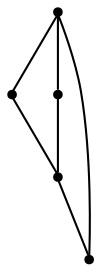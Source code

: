graph {
  node [shape=point,comment="{\"directed\":false,\"doi\":\"10.1007/978-3-031-49275-4_3\",\"figure\":\"5 (1)\"}"]

  v0 [pos="862.0081512641696,555.9449419011476"]
  v1 [pos="1030.1682941620345,219.6291594584642"]
  v2 [pos="862.0081512641697,387.78692350452906"]
  v3 [pos="1030.1682941620345,387.78717785508263"]
  v4 [pos="1030.1682941620345,555.9451962517011"]

  v0 -- v1 [id="-1",pos="862.0081512641696,555.9449419011476 735.8880281936666,387.78698709216746 862.008087675752,261.66847329470363 1030.1682941620345,219.6291594584642"]
  v0 -- v4 [id="-2",pos="862.0081512641696,555.9449419011476 1030.1682941620345,555.9451962517011 1030.1682941620345,555.9451962517011 1030.1682941620345,555.9451962517011"]
  v2 -- v3 [id="-3",pos="862.0081512641697,387.78692350452906 1030.1682941620345,387.78717785508263 1030.1682941620345,387.78717785508263 1030.1682941620345,387.78717785508263"]
  v4 -- v2 [id="-4",pos="1030.1682941620345,555.9451962517011 862.0081512641697,387.78692350452906 862.0081512641697,387.78692350452906 862.0081512641697,387.78692350452906"]
  v3 -- v0 [id="-5",pos="1030.1682941620345,387.78717785508263 862.0081512641696,555.9449419011476 862.0081512641696,555.9449419011476 862.0081512641696,555.9449419011476"]
  v1 -- v2 [id="-6",pos="1030.1682941620345,219.6291594584642 862.0081512641697,387.78692350452906 862.0081512641697,387.78692350452906 862.0081512641697,387.78692350452906"]
}